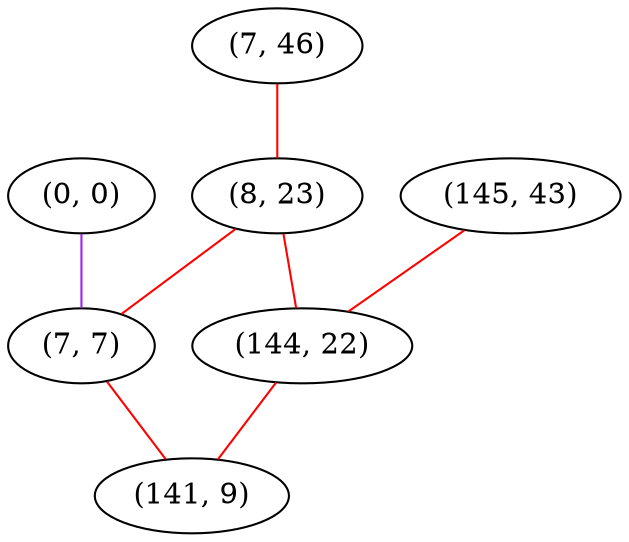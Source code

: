 graph "" {
"(7, 46)";
"(0, 0)";
"(8, 23)";
"(145, 43)";
"(7, 7)";
"(144, 22)";
"(141, 9)";
"(7, 46)" -- "(8, 23)"  [color=red, key=0, weight=1];
"(0, 0)" -- "(7, 7)"  [color=purple, key=0, weight=4];
"(8, 23)" -- "(144, 22)"  [color=red, key=0, weight=1];
"(8, 23)" -- "(7, 7)"  [color=red, key=0, weight=1];
"(145, 43)" -- "(144, 22)"  [color=red, key=0, weight=1];
"(7, 7)" -- "(141, 9)"  [color=red, key=0, weight=1];
"(144, 22)" -- "(141, 9)"  [color=red, key=0, weight=1];
}
